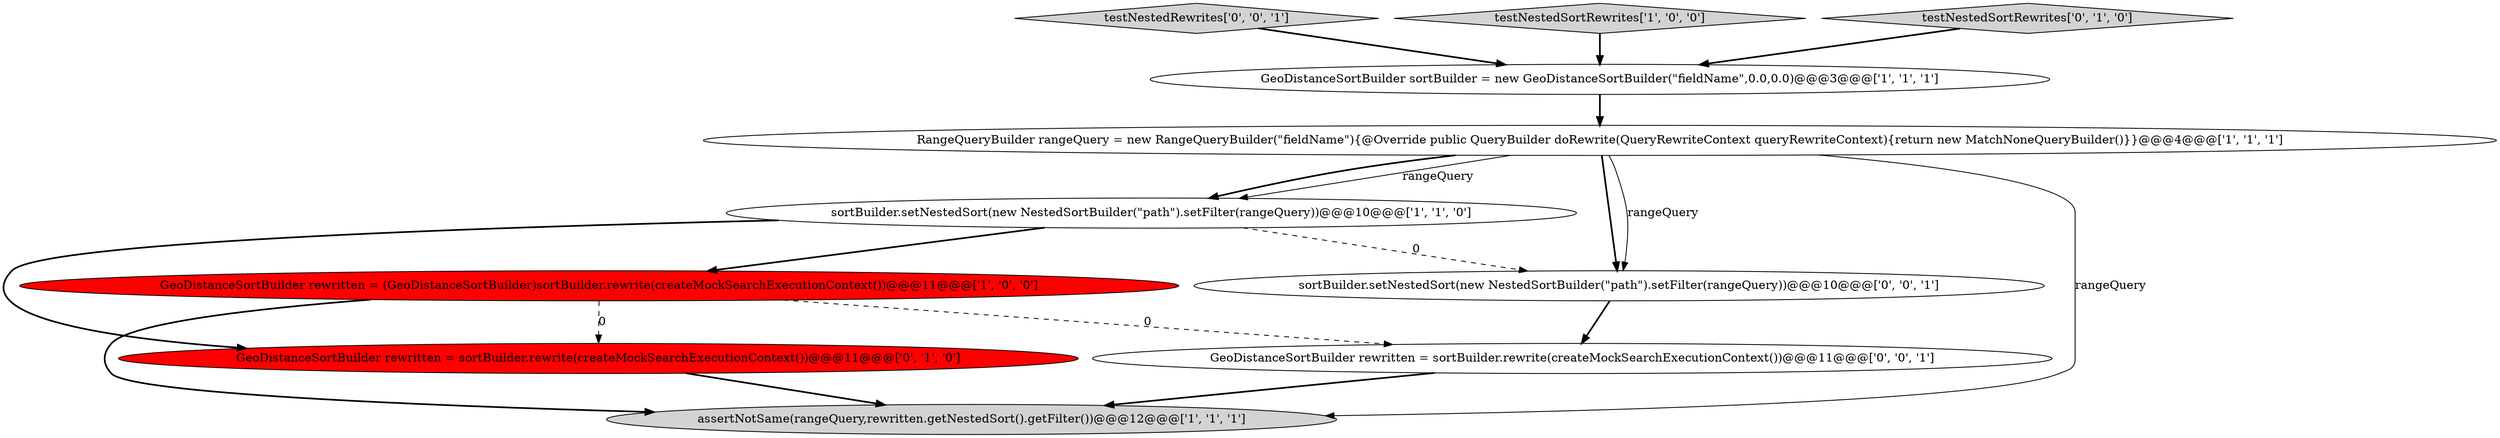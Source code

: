 digraph {
0 [style = filled, label = "sortBuilder.setNestedSort(new NestedSortBuilder(\"path\").setFilter(rangeQuery))@@@10@@@['1', '1', '0']", fillcolor = white, shape = ellipse image = "AAA0AAABBB1BBB"];
6 [style = filled, label = "GeoDistanceSortBuilder rewritten = sortBuilder.rewrite(createMockSearchExecutionContext())@@@11@@@['0', '1', '0']", fillcolor = red, shape = ellipse image = "AAA1AAABBB2BBB"];
8 [style = filled, label = "sortBuilder.setNestedSort(new NestedSortBuilder(\"path\").setFilter(rangeQuery))@@@10@@@['0', '0', '1']", fillcolor = white, shape = ellipse image = "AAA0AAABBB3BBB"];
10 [style = filled, label = "testNestedRewrites['0', '0', '1']", fillcolor = lightgray, shape = diamond image = "AAA0AAABBB3BBB"];
2 [style = filled, label = "GeoDistanceSortBuilder sortBuilder = new GeoDistanceSortBuilder(\"fieldName\",0.0,0.0)@@@3@@@['1', '1', '1']", fillcolor = white, shape = ellipse image = "AAA0AAABBB1BBB"];
9 [style = filled, label = "GeoDistanceSortBuilder rewritten = sortBuilder.rewrite(createMockSearchExecutionContext())@@@11@@@['0', '0', '1']", fillcolor = white, shape = ellipse image = "AAA0AAABBB3BBB"];
1 [style = filled, label = "testNestedSortRewrites['1', '0', '0']", fillcolor = lightgray, shape = diamond image = "AAA0AAABBB1BBB"];
3 [style = filled, label = "GeoDistanceSortBuilder rewritten = (GeoDistanceSortBuilder)sortBuilder.rewrite(createMockSearchExecutionContext())@@@11@@@['1', '0', '0']", fillcolor = red, shape = ellipse image = "AAA1AAABBB1BBB"];
5 [style = filled, label = "assertNotSame(rangeQuery,rewritten.getNestedSort().getFilter())@@@12@@@['1', '1', '1']", fillcolor = lightgray, shape = ellipse image = "AAA0AAABBB1BBB"];
4 [style = filled, label = "RangeQueryBuilder rangeQuery = new RangeQueryBuilder(\"fieldName\"){@Override public QueryBuilder doRewrite(QueryRewriteContext queryRewriteContext){return new MatchNoneQueryBuilder()}}@@@4@@@['1', '1', '1']", fillcolor = white, shape = ellipse image = "AAA0AAABBB1BBB"];
7 [style = filled, label = "testNestedSortRewrites['0', '1', '0']", fillcolor = lightgray, shape = diamond image = "AAA0AAABBB2BBB"];
9->5 [style = bold, label=""];
0->3 [style = bold, label=""];
4->8 [style = bold, label=""];
4->8 [style = solid, label="rangeQuery"];
6->5 [style = bold, label=""];
10->2 [style = bold, label=""];
1->2 [style = bold, label=""];
3->5 [style = bold, label=""];
3->6 [style = dashed, label="0"];
0->8 [style = dashed, label="0"];
3->9 [style = dashed, label="0"];
4->5 [style = solid, label="rangeQuery"];
2->4 [style = bold, label=""];
0->6 [style = bold, label=""];
7->2 [style = bold, label=""];
4->0 [style = solid, label="rangeQuery"];
4->0 [style = bold, label=""];
8->9 [style = bold, label=""];
}
